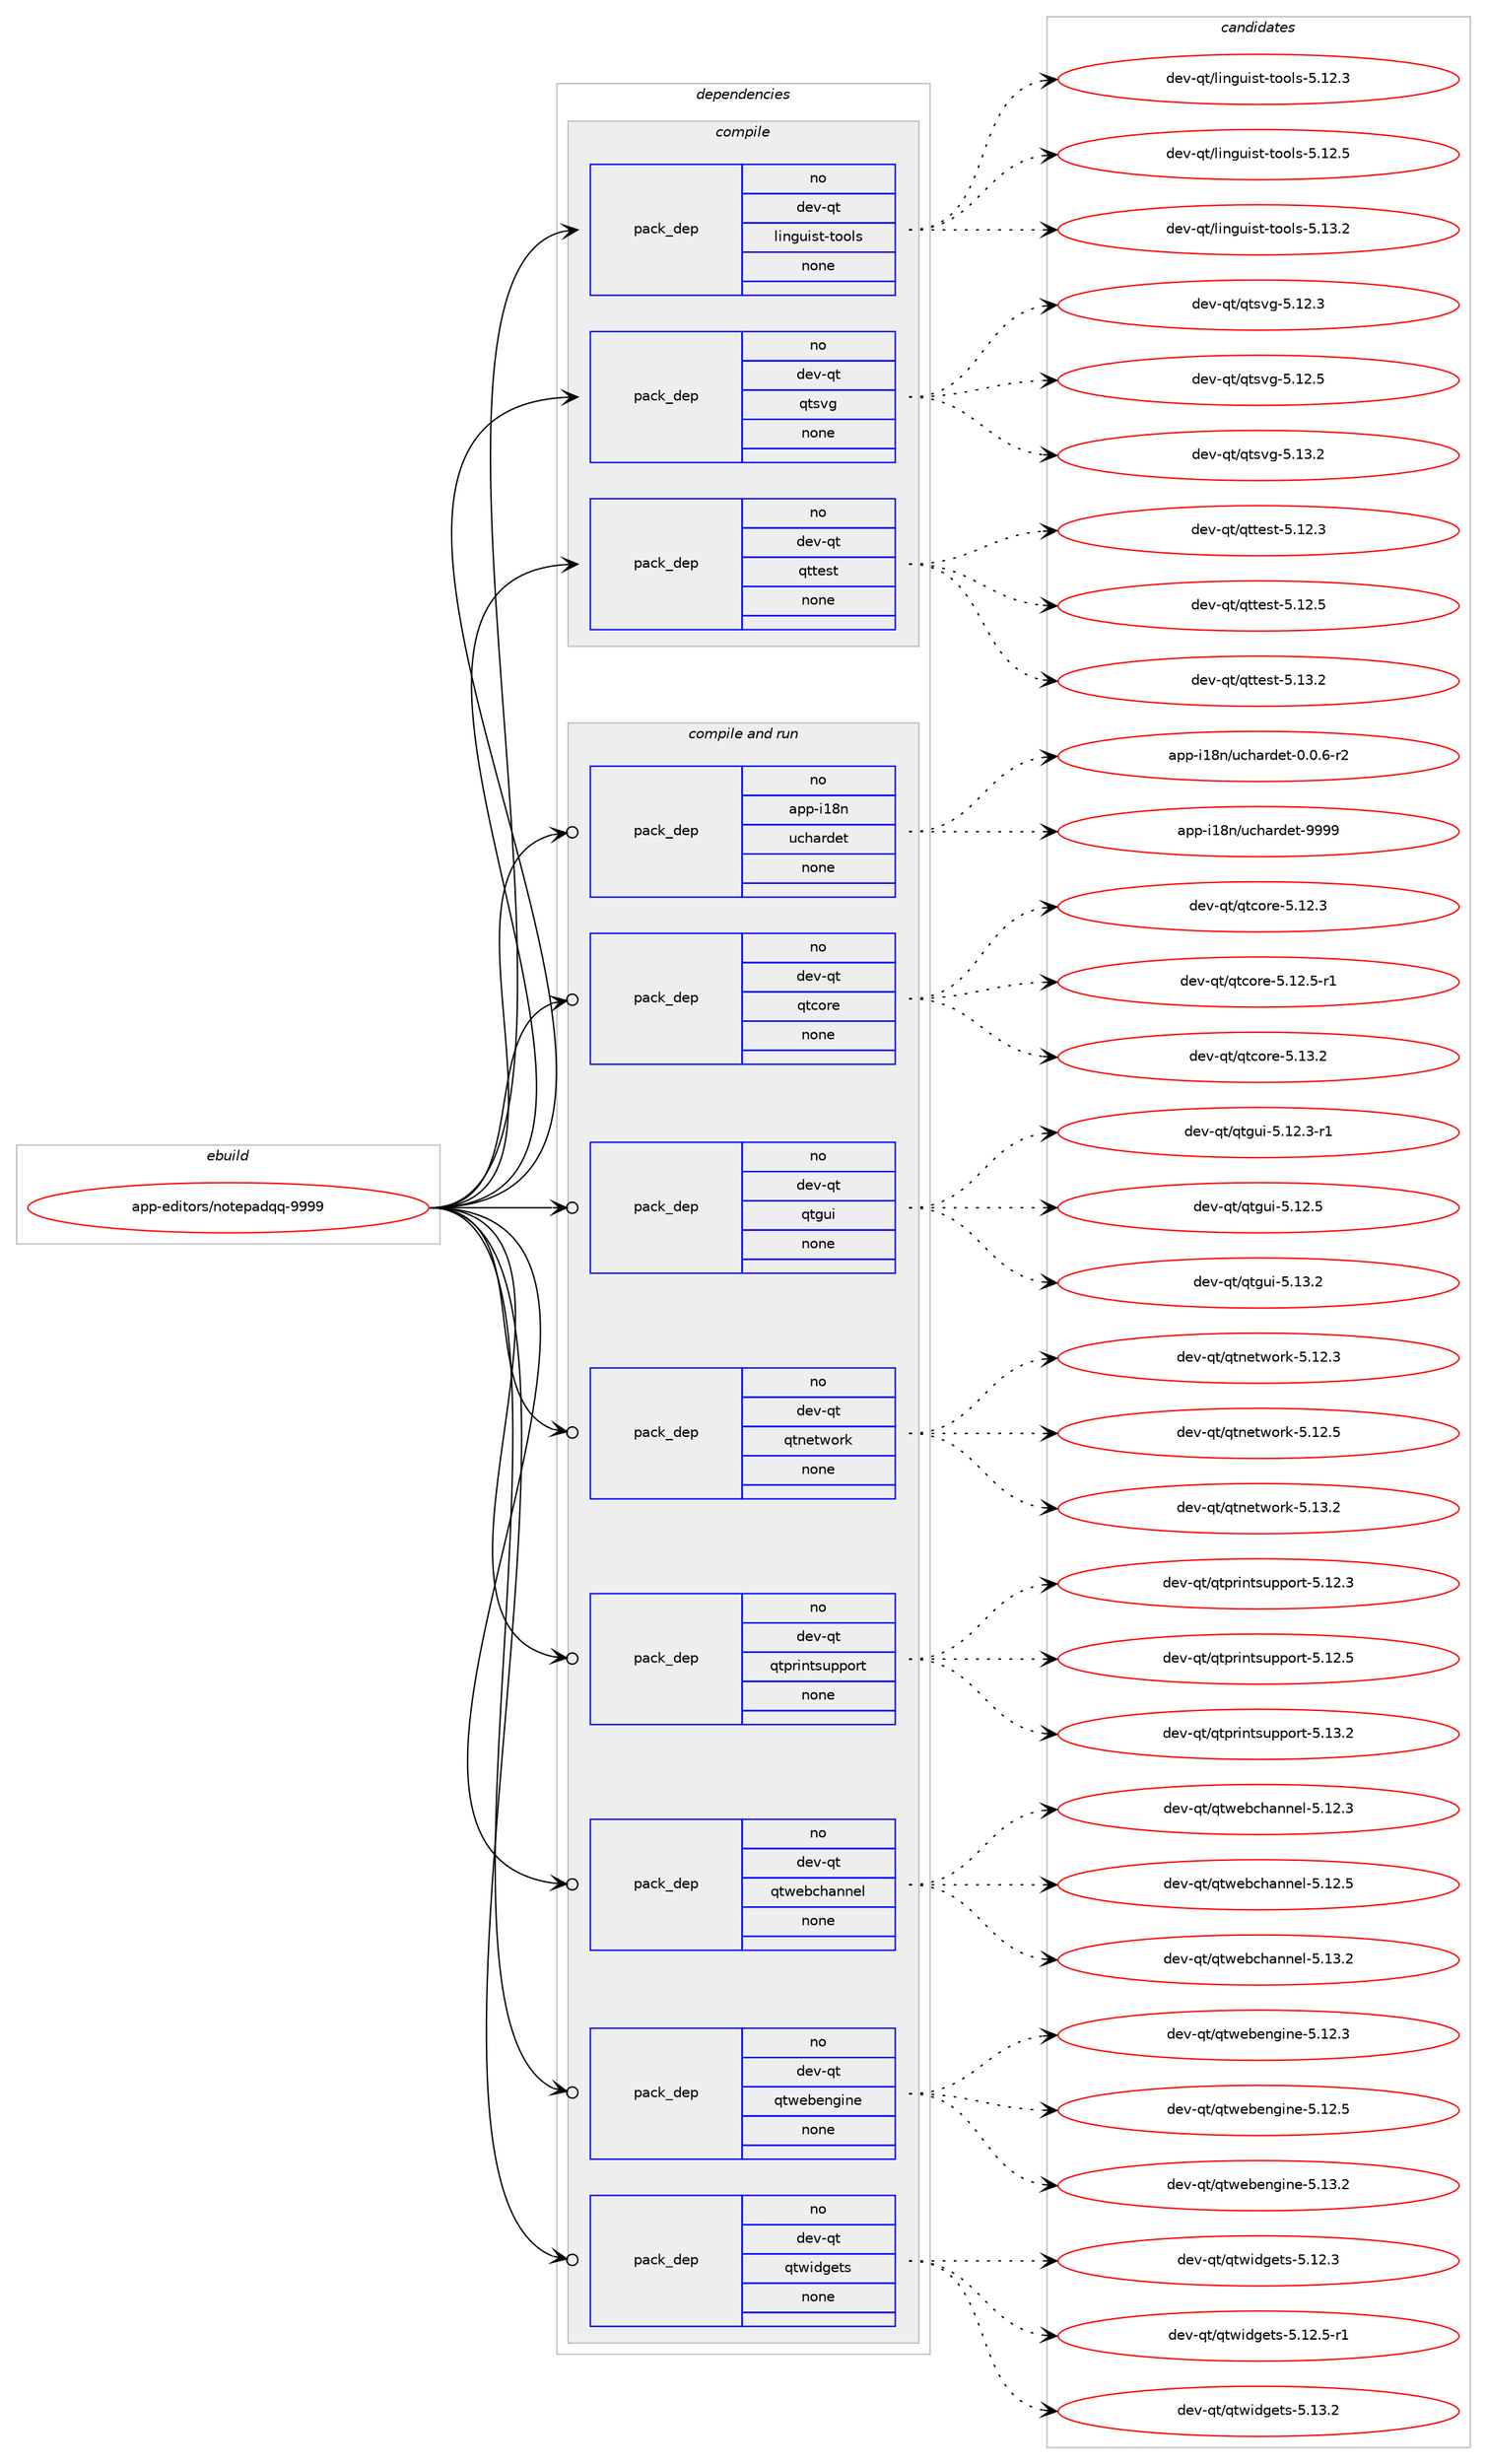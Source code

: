 digraph prolog {

# *************
# Graph options
# *************

newrank=true;
concentrate=true;
compound=true;
graph [rankdir=LR,fontname=Helvetica,fontsize=10,ranksep=1.5];#, ranksep=2.5, nodesep=0.2];
edge  [arrowhead=vee];
node  [fontname=Helvetica,fontsize=10];

# **********
# The ebuild
# **********

subgraph cluster_leftcol {
color=gray;
rank=same;
label=<<i>ebuild</i>>;
id [label="app-editors/notepadqq-9999", color=red, width=4, href="../app-editors/notepadqq-9999.svg"];
}

# ****************
# The dependencies
# ****************

subgraph cluster_midcol {
color=gray;
label=<<i>dependencies</i>>;
subgraph cluster_compile {
fillcolor="#eeeeee";
style=filled;
label=<<i>compile</i>>;
subgraph pack358113 {
dependency481676 [label=<<TABLE BORDER="0" CELLBORDER="1" CELLSPACING="0" CELLPADDING="4" WIDTH="220"><TR><TD ROWSPAN="6" CELLPADDING="30">pack_dep</TD></TR><TR><TD WIDTH="110">no</TD></TR><TR><TD>dev-qt</TD></TR><TR><TD>linguist-tools</TD></TR><TR><TD>none</TD></TR><TR><TD></TD></TR></TABLE>>, shape=none, color=blue];
}
id:e -> dependency481676:w [weight=20,style="solid",arrowhead="vee"];
subgraph pack358114 {
dependency481677 [label=<<TABLE BORDER="0" CELLBORDER="1" CELLSPACING="0" CELLPADDING="4" WIDTH="220"><TR><TD ROWSPAN="6" CELLPADDING="30">pack_dep</TD></TR><TR><TD WIDTH="110">no</TD></TR><TR><TD>dev-qt</TD></TR><TR><TD>qtsvg</TD></TR><TR><TD>none</TD></TR><TR><TD></TD></TR></TABLE>>, shape=none, color=blue];
}
id:e -> dependency481677:w [weight=20,style="solid",arrowhead="vee"];
subgraph pack358115 {
dependency481678 [label=<<TABLE BORDER="0" CELLBORDER="1" CELLSPACING="0" CELLPADDING="4" WIDTH="220"><TR><TD ROWSPAN="6" CELLPADDING="30">pack_dep</TD></TR><TR><TD WIDTH="110">no</TD></TR><TR><TD>dev-qt</TD></TR><TR><TD>qttest</TD></TR><TR><TD>none</TD></TR><TR><TD></TD></TR></TABLE>>, shape=none, color=blue];
}
id:e -> dependency481678:w [weight=20,style="solid",arrowhead="vee"];
}
subgraph cluster_compileandrun {
fillcolor="#eeeeee";
style=filled;
label=<<i>compile and run</i>>;
subgraph pack358116 {
dependency481679 [label=<<TABLE BORDER="0" CELLBORDER="1" CELLSPACING="0" CELLPADDING="4" WIDTH="220"><TR><TD ROWSPAN="6" CELLPADDING="30">pack_dep</TD></TR><TR><TD WIDTH="110">no</TD></TR><TR><TD>app-i18n</TD></TR><TR><TD>uchardet</TD></TR><TR><TD>none</TD></TR><TR><TD></TD></TR></TABLE>>, shape=none, color=blue];
}
id:e -> dependency481679:w [weight=20,style="solid",arrowhead="odotvee"];
subgraph pack358117 {
dependency481680 [label=<<TABLE BORDER="0" CELLBORDER="1" CELLSPACING="0" CELLPADDING="4" WIDTH="220"><TR><TD ROWSPAN="6" CELLPADDING="30">pack_dep</TD></TR><TR><TD WIDTH="110">no</TD></TR><TR><TD>dev-qt</TD></TR><TR><TD>qtcore</TD></TR><TR><TD>none</TD></TR><TR><TD></TD></TR></TABLE>>, shape=none, color=blue];
}
id:e -> dependency481680:w [weight=20,style="solid",arrowhead="odotvee"];
subgraph pack358118 {
dependency481681 [label=<<TABLE BORDER="0" CELLBORDER="1" CELLSPACING="0" CELLPADDING="4" WIDTH="220"><TR><TD ROWSPAN="6" CELLPADDING="30">pack_dep</TD></TR><TR><TD WIDTH="110">no</TD></TR><TR><TD>dev-qt</TD></TR><TR><TD>qtgui</TD></TR><TR><TD>none</TD></TR><TR><TD></TD></TR></TABLE>>, shape=none, color=blue];
}
id:e -> dependency481681:w [weight=20,style="solid",arrowhead="odotvee"];
subgraph pack358119 {
dependency481682 [label=<<TABLE BORDER="0" CELLBORDER="1" CELLSPACING="0" CELLPADDING="4" WIDTH="220"><TR><TD ROWSPAN="6" CELLPADDING="30">pack_dep</TD></TR><TR><TD WIDTH="110">no</TD></TR><TR><TD>dev-qt</TD></TR><TR><TD>qtnetwork</TD></TR><TR><TD>none</TD></TR><TR><TD></TD></TR></TABLE>>, shape=none, color=blue];
}
id:e -> dependency481682:w [weight=20,style="solid",arrowhead="odotvee"];
subgraph pack358120 {
dependency481683 [label=<<TABLE BORDER="0" CELLBORDER="1" CELLSPACING="0" CELLPADDING="4" WIDTH="220"><TR><TD ROWSPAN="6" CELLPADDING="30">pack_dep</TD></TR><TR><TD WIDTH="110">no</TD></TR><TR><TD>dev-qt</TD></TR><TR><TD>qtprintsupport</TD></TR><TR><TD>none</TD></TR><TR><TD></TD></TR></TABLE>>, shape=none, color=blue];
}
id:e -> dependency481683:w [weight=20,style="solid",arrowhead="odotvee"];
subgraph pack358121 {
dependency481684 [label=<<TABLE BORDER="0" CELLBORDER="1" CELLSPACING="0" CELLPADDING="4" WIDTH="220"><TR><TD ROWSPAN="6" CELLPADDING="30">pack_dep</TD></TR><TR><TD WIDTH="110">no</TD></TR><TR><TD>dev-qt</TD></TR><TR><TD>qtwebchannel</TD></TR><TR><TD>none</TD></TR><TR><TD></TD></TR></TABLE>>, shape=none, color=blue];
}
id:e -> dependency481684:w [weight=20,style="solid",arrowhead="odotvee"];
subgraph pack358122 {
dependency481685 [label=<<TABLE BORDER="0" CELLBORDER="1" CELLSPACING="0" CELLPADDING="4" WIDTH="220"><TR><TD ROWSPAN="6" CELLPADDING="30">pack_dep</TD></TR><TR><TD WIDTH="110">no</TD></TR><TR><TD>dev-qt</TD></TR><TR><TD>qtwebengine</TD></TR><TR><TD>none</TD></TR><TR><TD></TD></TR></TABLE>>, shape=none, color=blue];
}
id:e -> dependency481685:w [weight=20,style="solid",arrowhead="odotvee"];
subgraph pack358123 {
dependency481686 [label=<<TABLE BORDER="0" CELLBORDER="1" CELLSPACING="0" CELLPADDING="4" WIDTH="220"><TR><TD ROWSPAN="6" CELLPADDING="30">pack_dep</TD></TR><TR><TD WIDTH="110">no</TD></TR><TR><TD>dev-qt</TD></TR><TR><TD>qtwidgets</TD></TR><TR><TD>none</TD></TR><TR><TD></TD></TR></TABLE>>, shape=none, color=blue];
}
id:e -> dependency481686:w [weight=20,style="solid",arrowhead="odotvee"];
}
subgraph cluster_run {
fillcolor="#eeeeee";
style=filled;
label=<<i>run</i>>;
}
}

# **************
# The candidates
# **************

subgraph cluster_choices {
rank=same;
color=gray;
label=<<i>candidates</i>>;

subgraph choice358113 {
color=black;
nodesep=1;
choice10010111845113116471081051101031171051151164511611111110811545534649504651 [label="dev-qt/linguist-tools-5.12.3", color=red, width=4,href="../dev-qt/linguist-tools-5.12.3.svg"];
choice10010111845113116471081051101031171051151164511611111110811545534649504653 [label="dev-qt/linguist-tools-5.12.5", color=red, width=4,href="../dev-qt/linguist-tools-5.12.5.svg"];
choice10010111845113116471081051101031171051151164511611111110811545534649514650 [label="dev-qt/linguist-tools-5.13.2", color=red, width=4,href="../dev-qt/linguist-tools-5.13.2.svg"];
dependency481676:e -> choice10010111845113116471081051101031171051151164511611111110811545534649504651:w [style=dotted,weight="100"];
dependency481676:e -> choice10010111845113116471081051101031171051151164511611111110811545534649504653:w [style=dotted,weight="100"];
dependency481676:e -> choice10010111845113116471081051101031171051151164511611111110811545534649514650:w [style=dotted,weight="100"];
}
subgraph choice358114 {
color=black;
nodesep=1;
choice100101118451131164711311611511810345534649504651 [label="dev-qt/qtsvg-5.12.3", color=red, width=4,href="../dev-qt/qtsvg-5.12.3.svg"];
choice100101118451131164711311611511810345534649504653 [label="dev-qt/qtsvg-5.12.5", color=red, width=4,href="../dev-qt/qtsvg-5.12.5.svg"];
choice100101118451131164711311611511810345534649514650 [label="dev-qt/qtsvg-5.13.2", color=red, width=4,href="../dev-qt/qtsvg-5.13.2.svg"];
dependency481677:e -> choice100101118451131164711311611511810345534649504651:w [style=dotted,weight="100"];
dependency481677:e -> choice100101118451131164711311611511810345534649504653:w [style=dotted,weight="100"];
dependency481677:e -> choice100101118451131164711311611511810345534649514650:w [style=dotted,weight="100"];
}
subgraph choice358115 {
color=black;
nodesep=1;
choice100101118451131164711311611610111511645534649504651 [label="dev-qt/qttest-5.12.3", color=red, width=4,href="../dev-qt/qttest-5.12.3.svg"];
choice100101118451131164711311611610111511645534649504653 [label="dev-qt/qttest-5.12.5", color=red, width=4,href="../dev-qt/qttest-5.12.5.svg"];
choice100101118451131164711311611610111511645534649514650 [label="dev-qt/qttest-5.13.2", color=red, width=4,href="../dev-qt/qttest-5.13.2.svg"];
dependency481678:e -> choice100101118451131164711311611610111511645534649504651:w [style=dotted,weight="100"];
dependency481678:e -> choice100101118451131164711311611610111511645534649504653:w [style=dotted,weight="100"];
dependency481678:e -> choice100101118451131164711311611610111511645534649514650:w [style=dotted,weight="100"];
}
subgraph choice358116 {
color=black;
nodesep=1;
choice971121124510549561104711799104971141001011164548464846544511450 [label="app-i18n/uchardet-0.0.6-r2", color=red, width=4,href="../app-i18n/uchardet-0.0.6-r2.svg"];
choice971121124510549561104711799104971141001011164557575757 [label="app-i18n/uchardet-9999", color=red, width=4,href="../app-i18n/uchardet-9999.svg"];
dependency481679:e -> choice971121124510549561104711799104971141001011164548464846544511450:w [style=dotted,weight="100"];
dependency481679:e -> choice971121124510549561104711799104971141001011164557575757:w [style=dotted,weight="100"];
}
subgraph choice358117 {
color=black;
nodesep=1;
choice10010111845113116471131169911111410145534649504651 [label="dev-qt/qtcore-5.12.3", color=red, width=4,href="../dev-qt/qtcore-5.12.3.svg"];
choice100101118451131164711311699111114101455346495046534511449 [label="dev-qt/qtcore-5.12.5-r1", color=red, width=4,href="../dev-qt/qtcore-5.12.5-r1.svg"];
choice10010111845113116471131169911111410145534649514650 [label="dev-qt/qtcore-5.13.2", color=red, width=4,href="../dev-qt/qtcore-5.13.2.svg"];
dependency481680:e -> choice10010111845113116471131169911111410145534649504651:w [style=dotted,weight="100"];
dependency481680:e -> choice100101118451131164711311699111114101455346495046534511449:w [style=dotted,weight="100"];
dependency481680:e -> choice10010111845113116471131169911111410145534649514650:w [style=dotted,weight="100"];
}
subgraph choice358118 {
color=black;
nodesep=1;
choice1001011184511311647113116103117105455346495046514511449 [label="dev-qt/qtgui-5.12.3-r1", color=red, width=4,href="../dev-qt/qtgui-5.12.3-r1.svg"];
choice100101118451131164711311610311710545534649504653 [label="dev-qt/qtgui-5.12.5", color=red, width=4,href="../dev-qt/qtgui-5.12.5.svg"];
choice100101118451131164711311610311710545534649514650 [label="dev-qt/qtgui-5.13.2", color=red, width=4,href="../dev-qt/qtgui-5.13.2.svg"];
dependency481681:e -> choice1001011184511311647113116103117105455346495046514511449:w [style=dotted,weight="100"];
dependency481681:e -> choice100101118451131164711311610311710545534649504653:w [style=dotted,weight="100"];
dependency481681:e -> choice100101118451131164711311610311710545534649514650:w [style=dotted,weight="100"];
}
subgraph choice358119 {
color=black;
nodesep=1;
choice100101118451131164711311611010111611911111410745534649504651 [label="dev-qt/qtnetwork-5.12.3", color=red, width=4,href="../dev-qt/qtnetwork-5.12.3.svg"];
choice100101118451131164711311611010111611911111410745534649504653 [label="dev-qt/qtnetwork-5.12.5", color=red, width=4,href="../dev-qt/qtnetwork-5.12.5.svg"];
choice100101118451131164711311611010111611911111410745534649514650 [label="dev-qt/qtnetwork-5.13.2", color=red, width=4,href="../dev-qt/qtnetwork-5.13.2.svg"];
dependency481682:e -> choice100101118451131164711311611010111611911111410745534649504651:w [style=dotted,weight="100"];
dependency481682:e -> choice100101118451131164711311611010111611911111410745534649504653:w [style=dotted,weight="100"];
dependency481682:e -> choice100101118451131164711311611010111611911111410745534649514650:w [style=dotted,weight="100"];
}
subgraph choice358120 {
color=black;
nodesep=1;
choice100101118451131164711311611211410511011611511711211211111411645534649504651 [label="dev-qt/qtprintsupport-5.12.3", color=red, width=4,href="../dev-qt/qtprintsupport-5.12.3.svg"];
choice100101118451131164711311611211410511011611511711211211111411645534649504653 [label="dev-qt/qtprintsupport-5.12.5", color=red, width=4,href="../dev-qt/qtprintsupport-5.12.5.svg"];
choice100101118451131164711311611211410511011611511711211211111411645534649514650 [label="dev-qt/qtprintsupport-5.13.2", color=red, width=4,href="../dev-qt/qtprintsupport-5.13.2.svg"];
dependency481683:e -> choice100101118451131164711311611211410511011611511711211211111411645534649504651:w [style=dotted,weight="100"];
dependency481683:e -> choice100101118451131164711311611211410511011611511711211211111411645534649504653:w [style=dotted,weight="100"];
dependency481683:e -> choice100101118451131164711311611211410511011611511711211211111411645534649514650:w [style=dotted,weight="100"];
}
subgraph choice358121 {
color=black;
nodesep=1;
choice100101118451131164711311611910198991049711011010110845534649504651 [label="dev-qt/qtwebchannel-5.12.3", color=red, width=4,href="../dev-qt/qtwebchannel-5.12.3.svg"];
choice100101118451131164711311611910198991049711011010110845534649504653 [label="dev-qt/qtwebchannel-5.12.5", color=red, width=4,href="../dev-qt/qtwebchannel-5.12.5.svg"];
choice100101118451131164711311611910198991049711011010110845534649514650 [label="dev-qt/qtwebchannel-5.13.2", color=red, width=4,href="../dev-qt/qtwebchannel-5.13.2.svg"];
dependency481684:e -> choice100101118451131164711311611910198991049711011010110845534649504651:w [style=dotted,weight="100"];
dependency481684:e -> choice100101118451131164711311611910198991049711011010110845534649504653:w [style=dotted,weight="100"];
dependency481684:e -> choice100101118451131164711311611910198991049711011010110845534649514650:w [style=dotted,weight="100"];
}
subgraph choice358122 {
color=black;
nodesep=1;
choice10010111845113116471131161191019810111010310511010145534649504651 [label="dev-qt/qtwebengine-5.12.3", color=red, width=4,href="../dev-qt/qtwebengine-5.12.3.svg"];
choice10010111845113116471131161191019810111010310511010145534649504653 [label="dev-qt/qtwebengine-5.12.5", color=red, width=4,href="../dev-qt/qtwebengine-5.12.5.svg"];
choice10010111845113116471131161191019810111010310511010145534649514650 [label="dev-qt/qtwebengine-5.13.2", color=red, width=4,href="../dev-qt/qtwebengine-5.13.2.svg"];
dependency481685:e -> choice10010111845113116471131161191019810111010310511010145534649504651:w [style=dotted,weight="100"];
dependency481685:e -> choice10010111845113116471131161191019810111010310511010145534649504653:w [style=dotted,weight="100"];
dependency481685:e -> choice10010111845113116471131161191019810111010310511010145534649514650:w [style=dotted,weight="100"];
}
subgraph choice358123 {
color=black;
nodesep=1;
choice100101118451131164711311611910510010310111611545534649504651 [label="dev-qt/qtwidgets-5.12.3", color=red, width=4,href="../dev-qt/qtwidgets-5.12.3.svg"];
choice1001011184511311647113116119105100103101116115455346495046534511449 [label="dev-qt/qtwidgets-5.12.5-r1", color=red, width=4,href="../dev-qt/qtwidgets-5.12.5-r1.svg"];
choice100101118451131164711311611910510010310111611545534649514650 [label="dev-qt/qtwidgets-5.13.2", color=red, width=4,href="../dev-qt/qtwidgets-5.13.2.svg"];
dependency481686:e -> choice100101118451131164711311611910510010310111611545534649504651:w [style=dotted,weight="100"];
dependency481686:e -> choice1001011184511311647113116119105100103101116115455346495046534511449:w [style=dotted,weight="100"];
dependency481686:e -> choice100101118451131164711311611910510010310111611545534649514650:w [style=dotted,weight="100"];
}
}

}
